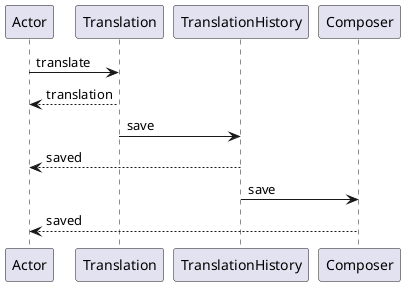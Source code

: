 @startuml
'https://plantuml.com/sequence-diagram

Actor -> Translation: translate
Actor <-- Translation: translation

Translation -> TranslationHistory: save
Actor <-- TranslationHistory: saved

TranslationHistory -> Composer: save
Actor <-- Composer: saved
@enduml